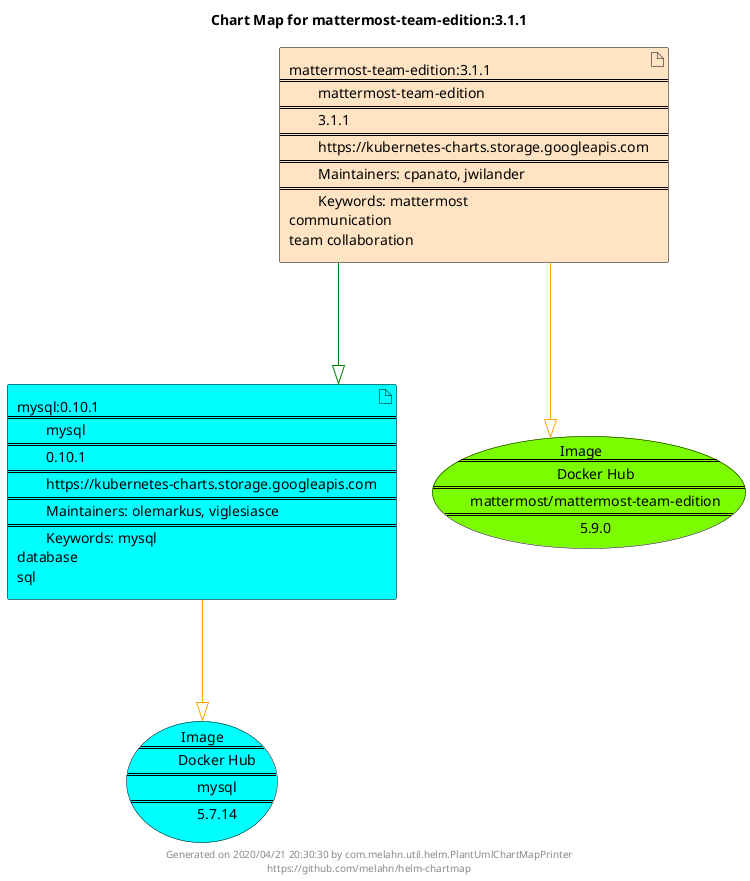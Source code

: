@startuml
skinparam linetype ortho
skinparam backgroundColor white
skinparam usecaseBorderColor black
skinparam usecaseArrowColor LightSlateGray
skinparam artifactBorderColor black
skinparam artifactArrowColor LightSlateGray

title Chart Map for mattermost-team-edition:3.1.1

'There are 2 referenced Helm Charts
artifact "mysql:0.10.1\n====\n\tmysql\n====\n\t0.10.1\n====\n\thttps://kubernetes-charts.storage.googleapis.com\n====\n\tMaintainers: olemarkus, viglesiasce\n====\n\tKeywords: mysql\ndatabase\nsql" as mysql_0_10_1 #Aqua
artifact "mattermost-team-edition:3.1.1\n====\n\tmattermost-team-edition\n====\n\t3.1.1\n====\n\thttps://kubernetes-charts.storage.googleapis.com\n====\n\tMaintainers: cpanato, jwilander\n====\n\tKeywords: mattermost\ncommunication\nteam collaboration" as mattermost_team_edition_3_1_1 #Bisque

'There are 2 referenced Docker Images
usecase "Image\n====\n\tDocker Hub\n====\n\tmysql\n====\n\t5.7.14" as mysql_5_7_14 #Aqua
usecase "Image\n====\n\tDocker Hub\n====\n\tmattermost/mattermost-team-edition\n====\n\t5.9.0" as mattermost_mattermost_team_edition_5_9_0 #LawnGreen

'Chart Dependencies
mattermost_team_edition_3_1_1--[#green]-|>mysql_0_10_1
mysql_0_10_1--[#orange]-|>mysql_5_7_14
mattermost_team_edition_3_1_1--[#orange]-|>mattermost_mattermost_team_edition_5_9_0

center footer Generated on 2020/04/21 20:30:30 by com.melahn.util.helm.PlantUmlChartMapPrinter\nhttps://github.com/melahn/helm-chartmap
@enduml
